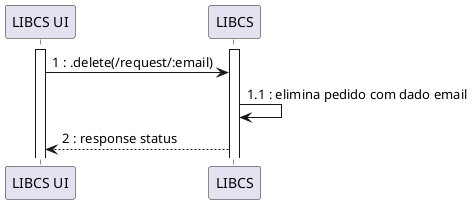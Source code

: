 @startuml
participant "LIBCS UI" as UI
participant "LIBCS" as API

activate UI
activate API
UI -> API : 1 : .delete(/request/:email)
API -> API : 1.1 : elimina pedido com dado email
API --> UI : 2 : response status

@enduml